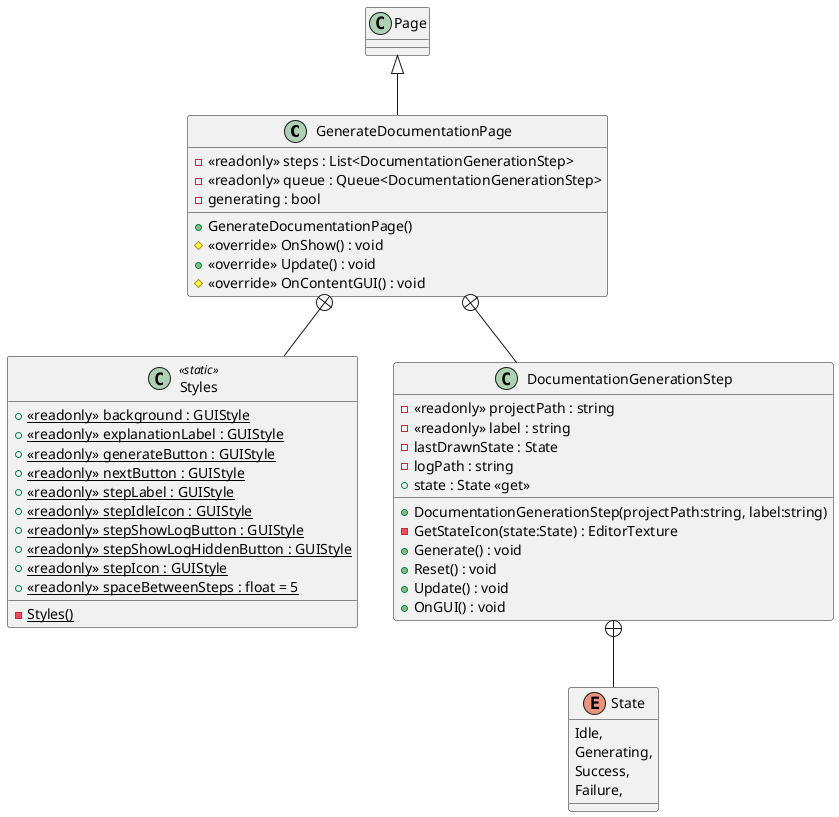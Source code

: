@startuml
class GenerateDocumentationPage {
    + GenerateDocumentationPage()
    - <<readonly>> steps : List<DocumentationGenerationStep>
    - <<readonly>> queue : Queue<DocumentationGenerationStep>
    - generating : bool
    # <<override>> OnShow() : void
    + <<override>> Update() : void
    # <<override>> OnContentGUI() : void
}
class Styles <<static>> {
    {static} - Styles()
    + {static} <<readonly>> background : GUIStyle
    + {static} <<readonly>> explanationLabel : GUIStyle
    + {static} <<readonly>> generateButton : GUIStyle
    + {static} <<readonly>> nextButton : GUIStyle
    + {static} <<readonly>> stepLabel : GUIStyle
    + {static} <<readonly>> stepIdleIcon : GUIStyle
    + {static} <<readonly>> stepShowLogButton : GUIStyle
    + {static} <<readonly>> stepShowLogHiddenButton : GUIStyle
    + {static} <<readonly>> stepIcon : GUIStyle
    + {static} <<readonly>> spaceBetweenSteps : float = 5
}
class DocumentationGenerationStep {
    + DocumentationGenerationStep(projectPath:string, label:string)
    - <<readonly>> projectPath : string
    - <<readonly>> label : string
    - lastDrawnState : State
    - logPath : string
    + state : State <<get>>
    - GetStateIcon(state:State) : EditorTexture
    + Generate() : void
    + Reset() : void
    + Update() : void
    + OnGUI() : void
}
enum State {
    Idle,
    Generating,
    Success,
    Failure,
}
Page <|-- GenerateDocumentationPage
GenerateDocumentationPage +-- Styles
GenerateDocumentationPage +-- DocumentationGenerationStep
DocumentationGenerationStep +-- State
@enduml
